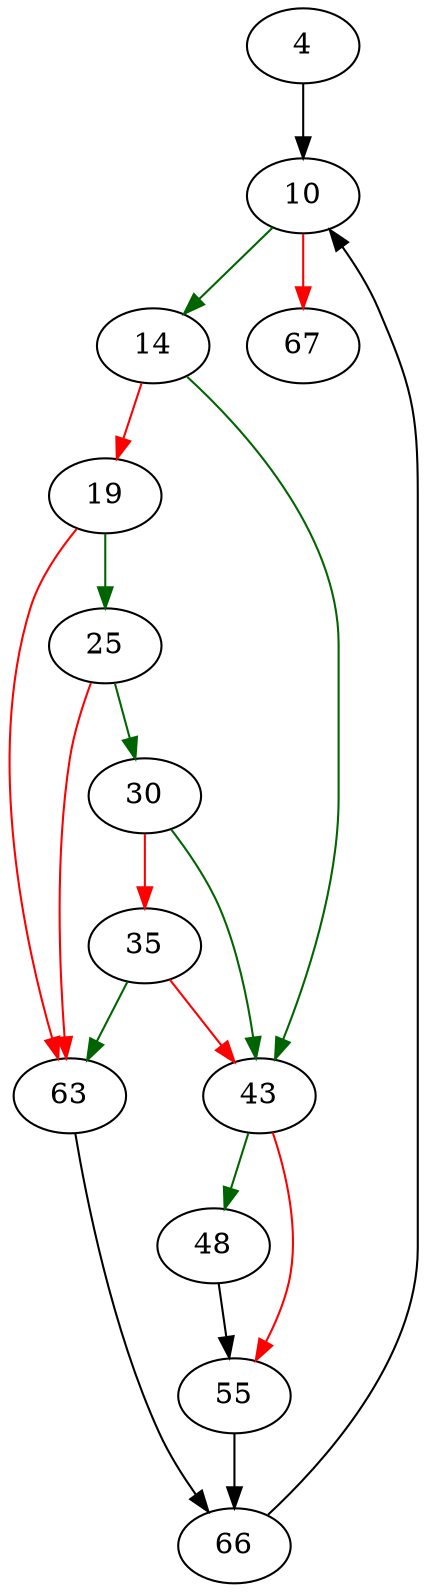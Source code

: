 strict digraph "sqlite3VdbeDeleteAuxData" {
	// Node definitions.
	4 [entry=true];
	10;
	14;
	67;
	43;
	19;
	25;
	63;
	30;
	35;
	48;
	55;
	66;

	// Edge definitions.
	4 -> 10;
	10 -> 14 [
		color=darkgreen
		cond=true
	];
	10 -> 67 [
		color=red
		cond=false
	];
	14 -> 43 [
		color=darkgreen
		cond=true
	];
	14 -> 19 [
		color=red
		cond=false
	];
	43 -> 48 [
		color=darkgreen
		cond=true
	];
	43 -> 55 [
		color=red
		cond=false
	];
	19 -> 25 [
		color=darkgreen
		cond=true
	];
	19 -> 63 [
		color=red
		cond=false
	];
	25 -> 63 [
		color=red
		cond=false
	];
	25 -> 30 [
		color=darkgreen
		cond=true
	];
	63 -> 66;
	30 -> 43 [
		color=darkgreen
		cond=true
	];
	30 -> 35 [
		color=red
		cond=false
	];
	35 -> 43 [
		color=red
		cond=false
	];
	35 -> 63 [
		color=darkgreen
		cond=true
	];
	48 -> 55;
	55 -> 66;
	66 -> 10;
}